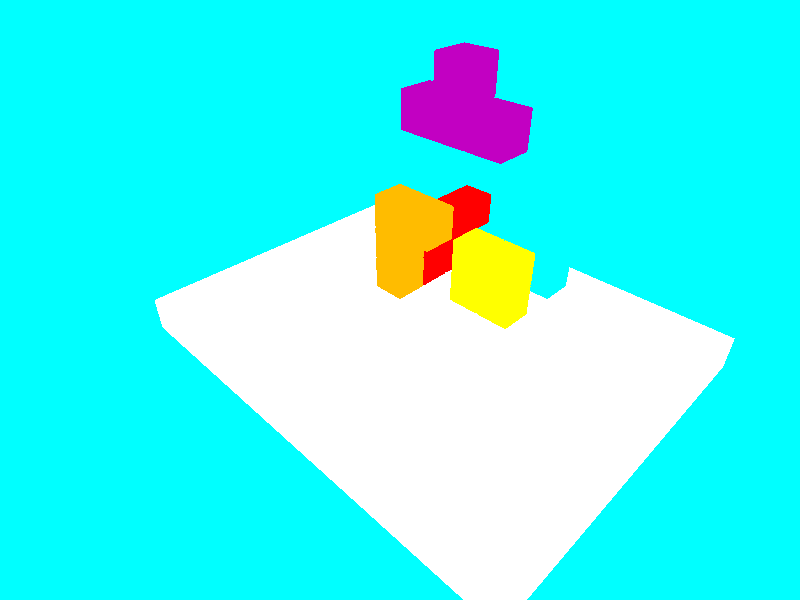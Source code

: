 #include "colors.inc"
#include "shapes.inc"
background { color Cyan }
camera {
  location <20, 20, -20>
  look_at <0, 0, 0>
  rotate <0,clock*72,0>
  }

light_source {
  <2, 4, -3> color White }

box {
  <-10,-2,-10>,
  <15,0,10>
  pigment { color White }
}

#declare t_cube = Round_Box(
  <0,0,0>,
  <2,2,2>,
  0.1,
  0
)

#declare i_block = union {
  object { t_cube }
  object { t_cube
    translate <2,0,0>}
  object { t_cube
    translate <4,0,0>}
  object { t_cube
    translate <6,0,0>}
  pigment { color Cyan }
}

#declare j_block = union {
  object { t_cube }
  object { t_cube
    translate <2,0,0>}
  object { t_cube
    translate <4,0,0>}
  object { t_cube
    translate <4,-2,0>}
  pigment { color Blue }
}

#declare l_block = union {
  object { t_cube }
  object { t_cube
    translate 2*x}
  object { t_cube
    translate <4,0,0>}
  object { t_cube
    translate <4,2,0>}
  pigment { color Orange }
}

#declare o_block = union {
  object { t_cube }
  object { t_cube
    translate <2,0,0>}
  object { t_cube
    translate <2,2,0>}
  object { t_cube
    translate <0,2,0>}
  pigment { color Yellow }
}

#declare s_block = union {
  object { t_cube }
  object { t_cube
    translate <2,0,0>}
  object { t_cube
    translate <2,2,0>}
  object { t_cube
    translate <4,2,0>}
  pigment { color LimeGreen }
}

#declare z_block = union {
  object { t_cube
    translate <0,2,0>}
  object { t_cube
    translate <2,2,0>}
  object { t_cube
    translate <2,0,0>}
  object { t_cube
    translate <4,0,0>}
  pigment { color Red }
}

/*object { z_block
  translate<0,5,0>
  translate <0, floor(-1*clock), 0>
  }*/

#declare t_block = union {
  object { t_cube }
  object { t_cube
    translate <2,0,0>}
  object { t_cube
    translate <2,2,0>}
  object { t_cube
    translate <4,0,0>}
  pigment { color red 0.54 blue 0.54 green 0 }
}

#if (clock <= 5)
    object { t_block
      rotate <0,0,0>
      translate <0,10,0>
      translate <0,floor(-2*clock),0>}
#else
   object { t_block
      rotate <0,0,0>
      translate <0,0,0>}
#end
#if (5 < clock <= 10)
    object { s_block
      rotate<0,90,0>
      translate <0,10,6>
      translate <0,floor(-2*(clock-5)),0>}
#end
object { o_block
  translate <2,0,2>}
object { l_block
  rotate <180,0,90>
  translate <-2,0,2>}
object { i_block
  rotate <0,0,0>
  translate <-2,0,6>}
object { z_block
  rotate<0,90,0>
  translate<-2,0,8>}
